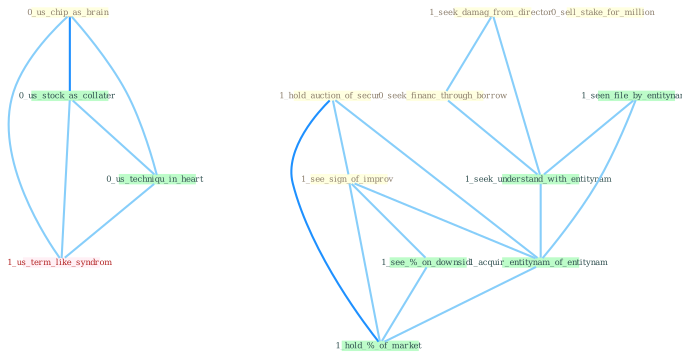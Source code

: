 Graph G{ 
    node
    [shape=polygon,style=filled,width=.5,height=.06,color="#BDFCC9",fixedsize=true,fontsize=4,
    fontcolor="#2f4f4f"];
    {node
    [color="#ffffe0", fontcolor="#8b7d6b"] "0_us_chip_as_brain " "1_seek_damag_from_director " "1_hold_auction_of_secur " "0_seek_financ_through_borrow " "0_sell_stake_for_million " "1_see_sign_of_improv "}
{node [color="#fff0f5", fontcolor="#b22222"] "1_us_term_like_syndrom "}
edge [color="#B0E2FF"];

	"0_us_chip_as_brain " -- "0_us_stock_as_collater " [w="2", color="#1e90ff" , len=0.8];
	"0_us_chip_as_brain " -- "0_us_techniqu_in_heart " [w="1", color="#87cefa" ];
	"0_us_chip_as_brain " -- "1_us_term_like_syndrom " [w="1", color="#87cefa" ];
	"1_seek_damag_from_director " -- "0_seek_financ_through_borrow " [w="1", color="#87cefa" ];
	"1_seek_damag_from_director " -- "1_seek_understand_with_entitynam " [w="1", color="#87cefa" ];
	"1_hold_auction_of_secur " -- "1_see_sign_of_improv " [w="1", color="#87cefa" ];
	"1_hold_auction_of_secur " -- "1_acquir_entitynam_of_entitynam " [w="1", color="#87cefa" ];
	"1_hold_auction_of_secur " -- "1_hold_%_of_market " [w="2", color="#1e90ff" , len=0.8];
	"0_seek_financ_through_borrow " -- "1_seek_understand_with_entitynam " [w="1", color="#87cefa" ];
	"1_see_sign_of_improv " -- "1_acquir_entitynam_of_entitynam " [w="1", color="#87cefa" ];
	"1_see_sign_of_improv " -- "1_see_%_on_downsid " [w="1", color="#87cefa" ];
	"1_see_sign_of_improv " -- "1_hold_%_of_market " [w="1", color="#87cefa" ];
	"1_seen_file_by_entitynam " -- "1_seek_understand_with_entitynam " [w="1", color="#87cefa" ];
	"1_seen_file_by_entitynam " -- "1_acquir_entitynam_of_entitynam " [w="1", color="#87cefa" ];
	"0_us_stock_as_collater " -- "0_us_techniqu_in_heart " [w="1", color="#87cefa" ];
	"0_us_stock_as_collater " -- "1_us_term_like_syndrom " [w="1", color="#87cefa" ];
	"1_seek_understand_with_entitynam " -- "1_acquir_entitynam_of_entitynam " [w="1", color="#87cefa" ];
	"1_acquir_entitynam_of_entitynam " -- "1_hold_%_of_market " [w="1", color="#87cefa" ];
	"0_us_techniqu_in_heart " -- "1_us_term_like_syndrom " [w="1", color="#87cefa" ];
	"1_see_%_on_downsid " -- "1_hold_%_of_market " [w="1", color="#87cefa" ];
}